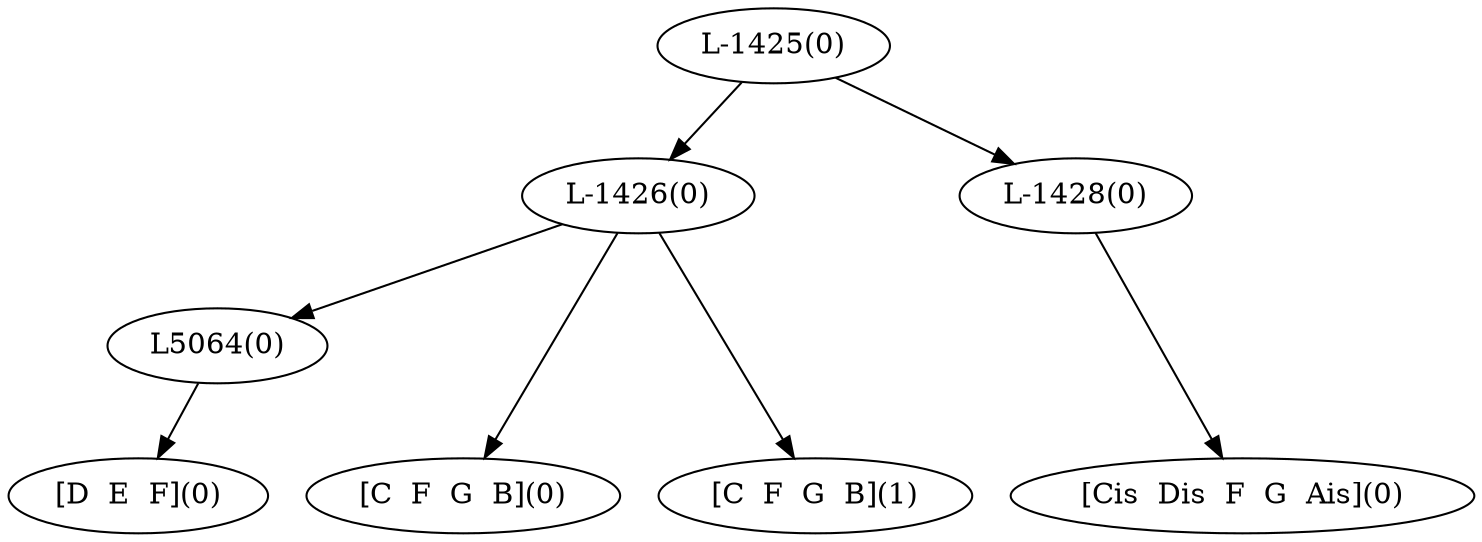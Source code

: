 digraph sample{
"L5064(0)"->"[D  E  F](0)"
"L-1426(0)"->"[C  F  G  B](0)"
"L-1426(0)"->"L5064(0)"
"L-1426(0)"->"[C  F  G  B](1)"
"L-1428(0)"->"[Cis  Dis  F  G  Ais](0)"
"L-1425(0)"->"L-1426(0)"
"L-1425(0)"->"L-1428(0)"
{rank = min; "L-1425(0)"}
{rank = same; "L-1426(0)"; "L-1428(0)";}
{rank = same; "L5064(0)";}
{rank = max; "[C  F  G  B](0)"; "[C  F  G  B](1)"; "[Cis  Dis  F  G  Ais](0)"; "[D  E  F](0)";}
}